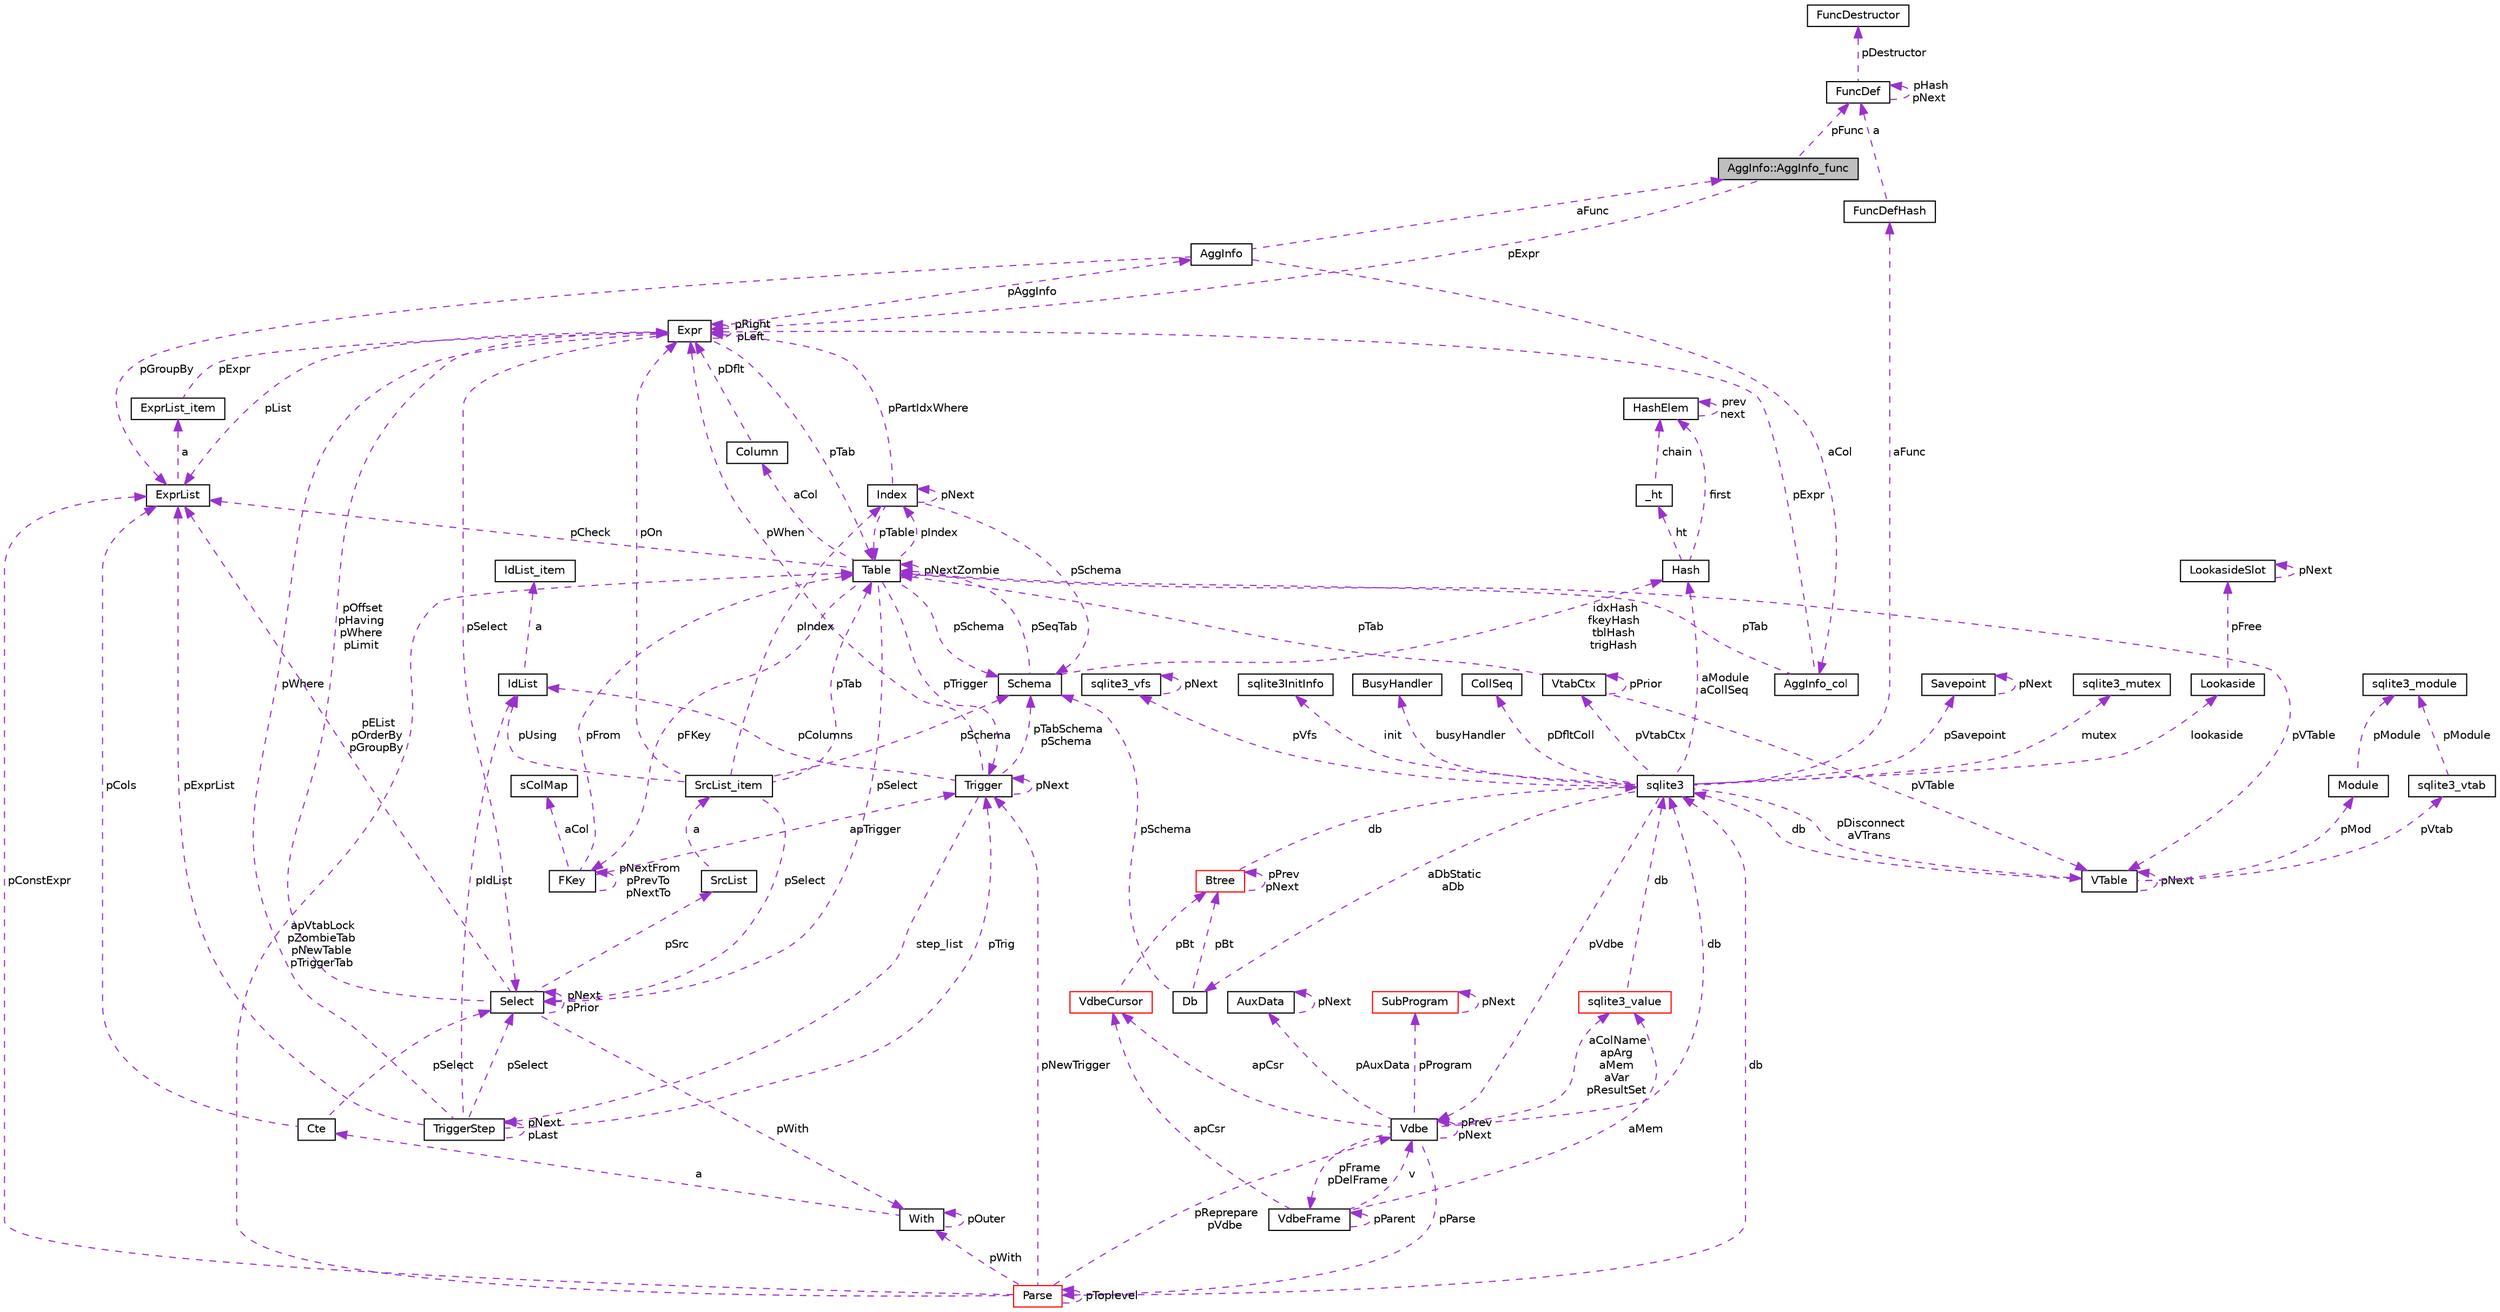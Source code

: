 digraph "AggInfo::AggInfo_func"
{
  edge [fontname="Helvetica",fontsize="10",labelfontname="Helvetica",labelfontsize="10"];
  node [fontname="Helvetica",fontsize="10",shape=record];
  Node1 [label="AggInfo::AggInfo_func",height=0.2,width=0.4,color="black", fillcolor="grey75", style="filled", fontcolor="black"];
  Node2 -> Node1 [dir="back",color="darkorchid3",fontsize="10",style="dashed",label=" pExpr" ];
  Node2 [label="Expr",height=0.2,width=0.4,color="black", fillcolor="white", style="filled",URL="$struct_expr.html"];
  Node3 -> Node2 [dir="back",color="darkorchid3",fontsize="10",style="dashed",label=" pAggInfo" ];
  Node3 [label="AggInfo",height=0.2,width=0.4,color="black", fillcolor="white", style="filled",URL="$struct_agg_info.html"];
  Node4 -> Node3 [dir="back",color="darkorchid3",fontsize="10",style="dashed",label=" aCol" ];
  Node4 [label="AggInfo_col",height=0.2,width=0.4,color="black", fillcolor="white", style="filled",URL="$struct_agg_info_1_1_agg_info__col.html"];
  Node2 -> Node4 [dir="back",color="darkorchid3",fontsize="10",style="dashed",label=" pExpr" ];
  Node5 -> Node4 [dir="back",color="darkorchid3",fontsize="10",style="dashed",label=" pTab" ];
  Node5 [label="Table",height=0.2,width=0.4,color="black", fillcolor="white", style="filled",URL="$struct_table.html"];
  Node6 -> Node5 [dir="back",color="darkorchid3",fontsize="10",style="dashed",label=" pSchema" ];
  Node6 [label="Schema",height=0.2,width=0.4,color="black", fillcolor="white", style="filled",URL="$struct_schema.html"];
  Node5 -> Node6 [dir="back",color="darkorchid3",fontsize="10",style="dashed",label=" pSeqTab" ];
  Node7 -> Node6 [dir="back",color="darkorchid3",fontsize="10",style="dashed",label=" idxHash\nfkeyHash\ntblHash\ntrigHash" ];
  Node7 [label="Hash",height=0.2,width=0.4,color="black", fillcolor="white", style="filled",URL="$struct_hash.html"];
  Node8 -> Node7 [dir="back",color="darkorchid3",fontsize="10",style="dashed",label=" ht" ];
  Node8 [label="_ht",height=0.2,width=0.4,color="black", fillcolor="white", style="filled",URL="$struct_hash_1_1__ht.html"];
  Node9 -> Node8 [dir="back",color="darkorchid3",fontsize="10",style="dashed",label=" chain" ];
  Node9 [label="HashElem",height=0.2,width=0.4,color="black", fillcolor="white", style="filled",URL="$struct_hash_elem.html"];
  Node9 -> Node9 [dir="back",color="darkorchid3",fontsize="10",style="dashed",label=" prev\nnext" ];
  Node9 -> Node7 [dir="back",color="darkorchid3",fontsize="10",style="dashed",label=" first" ];
  Node10 -> Node5 [dir="back",color="darkorchid3",fontsize="10",style="dashed",label=" aCol" ];
  Node10 [label="Column",height=0.2,width=0.4,color="black", fillcolor="white", style="filled",URL="$struct_column.html"];
  Node2 -> Node10 [dir="back",color="darkorchid3",fontsize="10",style="dashed",label=" pDflt" ];
  Node11 -> Node5 [dir="back",color="darkorchid3",fontsize="10",style="dashed",label=" pFKey" ];
  Node11 [label="FKey",height=0.2,width=0.4,color="black", fillcolor="white", style="filled",URL="$struct_f_key.html"];
  Node12 -> Node11 [dir="back",color="darkorchid3",fontsize="10",style="dashed",label=" aCol" ];
  Node12 [label="sColMap",height=0.2,width=0.4,color="black", fillcolor="white", style="filled",URL="$struct_f_key_1_1s_col_map.html"];
  Node11 -> Node11 [dir="back",color="darkorchid3",fontsize="10",style="dashed",label=" pNextFrom\npPrevTo\npNextTo" ];
  Node5 -> Node11 [dir="back",color="darkorchid3",fontsize="10",style="dashed",label=" pFrom" ];
  Node13 -> Node11 [dir="back",color="darkorchid3",fontsize="10",style="dashed",label=" apTrigger" ];
  Node13 [label="Trigger",height=0.2,width=0.4,color="black", fillcolor="white", style="filled",URL="$struct_trigger.html"];
  Node14 -> Node13 [dir="back",color="darkorchid3",fontsize="10",style="dashed",label=" step_list" ];
  Node14 [label="TriggerStep",height=0.2,width=0.4,color="black", fillcolor="white", style="filled",URL="$struct_trigger_step.html"];
  Node14 -> Node14 [dir="back",color="darkorchid3",fontsize="10",style="dashed",label=" pNext\npLast" ];
  Node2 -> Node14 [dir="back",color="darkorchid3",fontsize="10",style="dashed",label=" pWhere" ];
  Node15 -> Node14 [dir="back",color="darkorchid3",fontsize="10",style="dashed",label=" pIdList" ];
  Node15 [label="IdList",height=0.2,width=0.4,color="black", fillcolor="white", style="filled",URL="$struct_id_list.html"];
  Node16 -> Node15 [dir="back",color="darkorchid3",fontsize="10",style="dashed",label=" a" ];
  Node16 [label="IdList_item",height=0.2,width=0.4,color="black", fillcolor="white", style="filled",URL="$struct_id_list_1_1_id_list__item.html"];
  Node17 -> Node14 [dir="back",color="darkorchid3",fontsize="10",style="dashed",label=" pSelect" ];
  Node17 [label="Select",height=0.2,width=0.4,color="black", fillcolor="white", style="filled",URL="$struct_select.html"];
  Node2 -> Node17 [dir="back",color="darkorchid3",fontsize="10",style="dashed",label=" pOffset\npHaving\npWhere\npLimit" ];
  Node18 -> Node17 [dir="back",color="darkorchid3",fontsize="10",style="dashed",label=" pWith" ];
  Node18 [label="With",height=0.2,width=0.4,color="black", fillcolor="white", style="filled",URL="$struct_with.html"];
  Node19 -> Node18 [dir="back",color="darkorchid3",fontsize="10",style="dashed",label=" a" ];
  Node19 [label="Cte",height=0.2,width=0.4,color="black", fillcolor="white", style="filled",URL="$struct_with_1_1_cte.html"];
  Node17 -> Node19 [dir="back",color="darkorchid3",fontsize="10",style="dashed",label=" pSelect" ];
  Node20 -> Node19 [dir="back",color="darkorchid3",fontsize="10",style="dashed",label=" pCols" ];
  Node20 [label="ExprList",height=0.2,width=0.4,color="black", fillcolor="white", style="filled",URL="$struct_expr_list.html"];
  Node21 -> Node20 [dir="back",color="darkorchid3",fontsize="10",style="dashed",label=" a" ];
  Node21 [label="ExprList_item",height=0.2,width=0.4,color="black", fillcolor="white", style="filled",URL="$struct_expr_list_1_1_expr_list__item.html"];
  Node2 -> Node21 [dir="back",color="darkorchid3",fontsize="10",style="dashed",label=" pExpr" ];
  Node18 -> Node18 [dir="back",color="darkorchid3",fontsize="10",style="dashed",label=" pOuter" ];
  Node17 -> Node17 [dir="back",color="darkorchid3",fontsize="10",style="dashed",label=" pNext\npPrior" ];
  Node22 -> Node17 [dir="back",color="darkorchid3",fontsize="10",style="dashed",label=" pSrc" ];
  Node22 [label="SrcList",height=0.2,width=0.4,color="black", fillcolor="white", style="filled",URL="$struct_src_list.html"];
  Node23 -> Node22 [dir="back",color="darkorchid3",fontsize="10",style="dashed",label=" a" ];
  Node23 [label="SrcList_item",height=0.2,width=0.4,color="black", fillcolor="white", style="filled",URL="$struct_src_list_1_1_src_list__item.html"];
  Node6 -> Node23 [dir="back",color="darkorchid3",fontsize="10",style="dashed",label=" pSchema" ];
  Node2 -> Node23 [dir="back",color="darkorchid3",fontsize="10",style="dashed",label=" pOn" ];
  Node15 -> Node23 [dir="back",color="darkorchid3",fontsize="10",style="dashed",label=" pUsing" ];
  Node5 -> Node23 [dir="back",color="darkorchid3",fontsize="10",style="dashed",label=" pTab" ];
  Node17 -> Node23 [dir="back",color="darkorchid3",fontsize="10",style="dashed",label=" pSelect" ];
  Node24 -> Node23 [dir="back",color="darkorchid3",fontsize="10",style="dashed",label=" pIndex" ];
  Node24 [label="Index",height=0.2,width=0.4,color="black", fillcolor="white", style="filled",URL="$struct_index.html"];
  Node6 -> Node24 [dir="back",color="darkorchid3",fontsize="10",style="dashed",label=" pSchema" ];
  Node2 -> Node24 [dir="back",color="darkorchid3",fontsize="10",style="dashed",label=" pPartIdxWhere" ];
  Node5 -> Node24 [dir="back",color="darkorchid3",fontsize="10",style="dashed",label=" pTable" ];
  Node24 -> Node24 [dir="back",color="darkorchid3",fontsize="10",style="dashed",label=" pNext" ];
  Node20 -> Node17 [dir="back",color="darkorchid3",fontsize="10",style="dashed",label=" pEList\npOrderBy\npGroupBy" ];
  Node13 -> Node14 [dir="back",color="darkorchid3",fontsize="10",style="dashed",label=" pTrig" ];
  Node20 -> Node14 [dir="back",color="darkorchid3",fontsize="10",style="dashed",label=" pExprList" ];
  Node6 -> Node13 [dir="back",color="darkorchid3",fontsize="10",style="dashed",label=" pTabSchema\npSchema" ];
  Node2 -> Node13 [dir="back",color="darkorchid3",fontsize="10",style="dashed",label=" pWhen" ];
  Node15 -> Node13 [dir="back",color="darkorchid3",fontsize="10",style="dashed",label=" pColumns" ];
  Node13 -> Node13 [dir="back",color="darkorchid3",fontsize="10",style="dashed",label=" pNext" ];
  Node25 -> Node5 [dir="back",color="darkorchid3",fontsize="10",style="dashed",label=" pVTable" ];
  Node25 [label="VTable",height=0.2,width=0.4,color="black", fillcolor="white", style="filled",URL="$struct_v_table.html"];
  Node26 -> Node25 [dir="back",color="darkorchid3",fontsize="10",style="dashed",label=" db" ];
  Node26 [label="sqlite3",height=0.2,width=0.4,color="black", fillcolor="white", style="filled",URL="$structsqlite3.html"];
  Node27 -> Node26 [dir="back",color="darkorchid3",fontsize="10",style="dashed",label=" pVdbe" ];
  Node27 [label="Vdbe",height=0.2,width=0.4,color="black", fillcolor="white", style="filled",URL="$struct_vdbe.html"];
  Node27 -> Node27 [dir="back",color="darkorchid3",fontsize="10",style="dashed",label=" pPrev\npNext" ];
  Node28 -> Node27 [dir="back",color="darkorchid3",fontsize="10",style="dashed",label=" aColName\napArg\naMem\naVar\npResultSet" ];
  Node28 [label="sqlite3_value",height=0.2,width=0.4,color="red", fillcolor="white", style="filled",URL="$struct_mem.html"];
  Node26 -> Node28 [dir="back",color="darkorchid3",fontsize="10",style="dashed",label=" db" ];
  Node26 -> Node27 [dir="back",color="darkorchid3",fontsize="10",style="dashed",label=" db" ];
  Node29 -> Node27 [dir="back",color="darkorchid3",fontsize="10",style="dashed",label=" pFrame\npDelFrame" ];
  Node29 [label="VdbeFrame",height=0.2,width=0.4,color="black", fillcolor="white", style="filled",URL="$struct_vdbe_frame.html"];
  Node28 -> Node29 [dir="back",color="darkorchid3",fontsize="10",style="dashed",label=" aMem" ];
  Node27 -> Node29 [dir="back",color="darkorchid3",fontsize="10",style="dashed",label=" v" ];
  Node29 -> Node29 [dir="back",color="darkorchid3",fontsize="10",style="dashed",label=" pParent" ];
  Node30 -> Node29 [dir="back",color="darkorchid3",fontsize="10",style="dashed",label=" apCsr" ];
  Node30 [label="VdbeCursor",height=0.2,width=0.4,color="red", fillcolor="white", style="filled",URL="$struct_vdbe_cursor.html"];
  Node31 -> Node30 [dir="back",color="darkorchid3",fontsize="10",style="dashed",label=" pBt" ];
  Node31 [label="Btree",height=0.2,width=0.4,color="red", fillcolor="white", style="filled",URL="$struct_btree.html"];
  Node26 -> Node31 [dir="back",color="darkorchid3",fontsize="10",style="dashed",label=" db" ];
  Node31 -> Node31 [dir="back",color="darkorchid3",fontsize="10",style="dashed",label=" pPrev\npNext" ];
  Node32 -> Node27 [dir="back",color="darkorchid3",fontsize="10",style="dashed",label=" pAuxData" ];
  Node32 [label="AuxData",height=0.2,width=0.4,color="black", fillcolor="white", style="filled",URL="$struct_aux_data.html"];
  Node32 -> Node32 [dir="back",color="darkorchid3",fontsize="10",style="dashed",label=" pNext" ];
  Node33 -> Node27 [dir="back",color="darkorchid3",fontsize="10",style="dashed",label=" pProgram" ];
  Node33 [label="SubProgram",height=0.2,width=0.4,color="red", fillcolor="white", style="filled",URL="$struct_sub_program.html"];
  Node33 -> Node33 [dir="back",color="darkorchid3",fontsize="10",style="dashed",label=" pNext" ];
  Node30 -> Node27 [dir="back",color="darkorchid3",fontsize="10",style="dashed",label=" apCsr" ];
  Node34 -> Node27 [dir="back",color="darkorchid3",fontsize="10",style="dashed",label=" pParse" ];
  Node34 [label="Parse",height=0.2,width=0.4,color="red", fillcolor="white", style="filled",URL="$struct_parse.html"];
  Node27 -> Node34 [dir="back",color="darkorchid3",fontsize="10",style="dashed",label=" pReprepare\npVdbe" ];
  Node26 -> Node34 [dir="back",color="darkorchid3",fontsize="10",style="dashed",label=" db" ];
  Node18 -> Node34 [dir="back",color="darkorchid3",fontsize="10",style="dashed",label=" pWith" ];
  Node5 -> Node34 [dir="back",color="darkorchid3",fontsize="10",style="dashed",label=" apVtabLock\npZombieTab\npNewTable\npTriggerTab" ];
  Node13 -> Node34 [dir="back",color="darkorchid3",fontsize="10",style="dashed",label=" pNewTrigger" ];
  Node20 -> Node34 [dir="back",color="darkorchid3",fontsize="10",style="dashed",label=" pConstExpr" ];
  Node34 -> Node34 [dir="back",color="darkorchid3",fontsize="10",style="dashed",label=" pToplevel" ];
  Node35 -> Node26 [dir="back",color="darkorchid3",fontsize="10",style="dashed",label=" pSavepoint" ];
  Node35 [label="Savepoint",height=0.2,width=0.4,color="black", fillcolor="white", style="filled",URL="$struct_savepoint.html"];
  Node35 -> Node35 [dir="back",color="darkorchid3",fontsize="10",style="dashed",label=" pNext" ];
  Node36 -> Node26 [dir="back",color="darkorchid3",fontsize="10",style="dashed",label=" aFunc" ];
  Node36 [label="FuncDefHash",height=0.2,width=0.4,color="black", fillcolor="white", style="filled",URL="$struct_func_def_hash.html"];
  Node37 -> Node36 [dir="back",color="darkorchid3",fontsize="10",style="dashed",label=" a" ];
  Node37 [label="FuncDef",height=0.2,width=0.4,color="black", fillcolor="white", style="filled",URL="$struct_func_def.html"];
  Node38 -> Node37 [dir="back",color="darkorchid3",fontsize="10",style="dashed",label=" pDestructor" ];
  Node38 [label="FuncDestructor",height=0.2,width=0.4,color="black", fillcolor="white", style="filled",URL="$struct_func_destructor.html"];
  Node37 -> Node37 [dir="back",color="darkorchid3",fontsize="10",style="dashed",label=" pHash\npNext" ];
  Node39 -> Node26 [dir="back",color="darkorchid3",fontsize="10",style="dashed",label=" lookaside" ];
  Node39 [label="Lookaside",height=0.2,width=0.4,color="black", fillcolor="white", style="filled",URL="$struct_lookaside.html"];
  Node40 -> Node39 [dir="back",color="darkorchid3",fontsize="10",style="dashed",label=" pFree" ];
  Node40 [label="LookasideSlot",height=0.2,width=0.4,color="black", fillcolor="white", style="filled",URL="$struct_lookaside_slot.html"];
  Node40 -> Node40 [dir="back",color="darkorchid3",fontsize="10",style="dashed",label=" pNext" ];
  Node41 -> Node26 [dir="back",color="darkorchid3",fontsize="10",style="dashed",label=" mutex" ];
  Node41 [label="sqlite3_mutex",height=0.2,width=0.4,color="black", fillcolor="white", style="filled",URL="$structsqlite3__mutex.html"];
  Node42 -> Node26 [dir="back",color="darkorchid3",fontsize="10",style="dashed",label=" pVfs" ];
  Node42 [label="sqlite3_vfs",height=0.2,width=0.4,color="black", fillcolor="white", style="filled",URL="$structsqlite3__vfs.html"];
  Node42 -> Node42 [dir="back",color="darkorchid3",fontsize="10",style="dashed",label=" pNext" ];
  Node43 -> Node26 [dir="back",color="darkorchid3",fontsize="10",style="dashed",label=" init" ];
  Node43 [label="sqlite3InitInfo",height=0.2,width=0.4,color="black", fillcolor="white", style="filled",URL="$structsqlite3_1_1sqlite3_init_info.html"];
  Node44 -> Node26 [dir="back",color="darkorchid3",fontsize="10",style="dashed",label=" busyHandler" ];
  Node44 [label="BusyHandler",height=0.2,width=0.4,color="black", fillcolor="white", style="filled",URL="$struct_busy_handler.html"];
  Node45 -> Node26 [dir="back",color="darkorchid3",fontsize="10",style="dashed",label=" pVtabCtx" ];
  Node45 [label="VtabCtx",height=0.2,width=0.4,color="black", fillcolor="white", style="filled",URL="$struct_vtab_ctx.html"];
  Node45 -> Node45 [dir="back",color="darkorchid3",fontsize="10",style="dashed",label=" pPrior" ];
  Node25 -> Node45 [dir="back",color="darkorchid3",fontsize="10",style="dashed",label=" pVTable" ];
  Node5 -> Node45 [dir="back",color="darkorchid3",fontsize="10",style="dashed",label=" pTab" ];
  Node46 -> Node26 [dir="back",color="darkorchid3",fontsize="10",style="dashed",label=" pDfltColl" ];
  Node46 [label="CollSeq",height=0.2,width=0.4,color="black", fillcolor="white", style="filled",URL="$struct_coll_seq.html"];
  Node25 -> Node26 [dir="back",color="darkorchid3",fontsize="10",style="dashed",label=" pDisconnect\naVTrans" ];
  Node47 -> Node26 [dir="back",color="darkorchid3",fontsize="10",style="dashed",label=" aDbStatic\naDb" ];
  Node47 [label="Db",height=0.2,width=0.4,color="black", fillcolor="white", style="filled",URL="$struct_db.html"];
  Node6 -> Node47 [dir="back",color="darkorchid3",fontsize="10",style="dashed",label=" pSchema" ];
  Node31 -> Node47 [dir="back",color="darkorchid3",fontsize="10",style="dashed",label=" pBt" ];
  Node7 -> Node26 [dir="back",color="darkorchid3",fontsize="10",style="dashed",label=" aModule\naCollSeq" ];
  Node25 -> Node25 [dir="back",color="darkorchid3",fontsize="10",style="dashed",label=" pNext" ];
  Node48 -> Node25 [dir="back",color="darkorchid3",fontsize="10",style="dashed",label=" pMod" ];
  Node48 [label="Module",height=0.2,width=0.4,color="black", fillcolor="white", style="filled",URL="$struct_module.html"];
  Node49 -> Node48 [dir="back",color="darkorchid3",fontsize="10",style="dashed",label=" pModule" ];
  Node49 [label="sqlite3_module",height=0.2,width=0.4,color="black", fillcolor="white", style="filled",URL="$structsqlite3__module.html"];
  Node50 -> Node25 [dir="back",color="darkorchid3",fontsize="10",style="dashed",label=" pVtab" ];
  Node50 [label="sqlite3_vtab",height=0.2,width=0.4,color="black", fillcolor="white", style="filled",URL="$structsqlite3__vtab.html"];
  Node49 -> Node50 [dir="back",color="darkorchid3",fontsize="10",style="dashed",label=" pModule" ];
  Node5 -> Node5 [dir="back",color="darkorchid3",fontsize="10",style="dashed",label=" pNextZombie" ];
  Node13 -> Node5 [dir="back",color="darkorchid3",fontsize="10",style="dashed",label=" pTrigger" ];
  Node17 -> Node5 [dir="back",color="darkorchid3",fontsize="10",style="dashed",label=" pSelect" ];
  Node20 -> Node5 [dir="back",color="darkorchid3",fontsize="10",style="dashed",label=" pCheck" ];
  Node24 -> Node5 [dir="back",color="darkorchid3",fontsize="10",style="dashed",label=" pIndex" ];
  Node1 -> Node3 [dir="back",color="darkorchid3",fontsize="10",style="dashed",label=" aFunc" ];
  Node20 -> Node3 [dir="back",color="darkorchid3",fontsize="10",style="dashed",label=" pGroupBy" ];
  Node2 -> Node2 [dir="back",color="darkorchid3",fontsize="10",style="dashed",label=" pRight\npLeft" ];
  Node5 -> Node2 [dir="back",color="darkorchid3",fontsize="10",style="dashed",label=" pTab" ];
  Node17 -> Node2 [dir="back",color="darkorchid3",fontsize="10",style="dashed",label=" pSelect" ];
  Node20 -> Node2 [dir="back",color="darkorchid3",fontsize="10",style="dashed",label=" pList" ];
  Node37 -> Node1 [dir="back",color="darkorchid3",fontsize="10",style="dashed",label=" pFunc" ];
}
